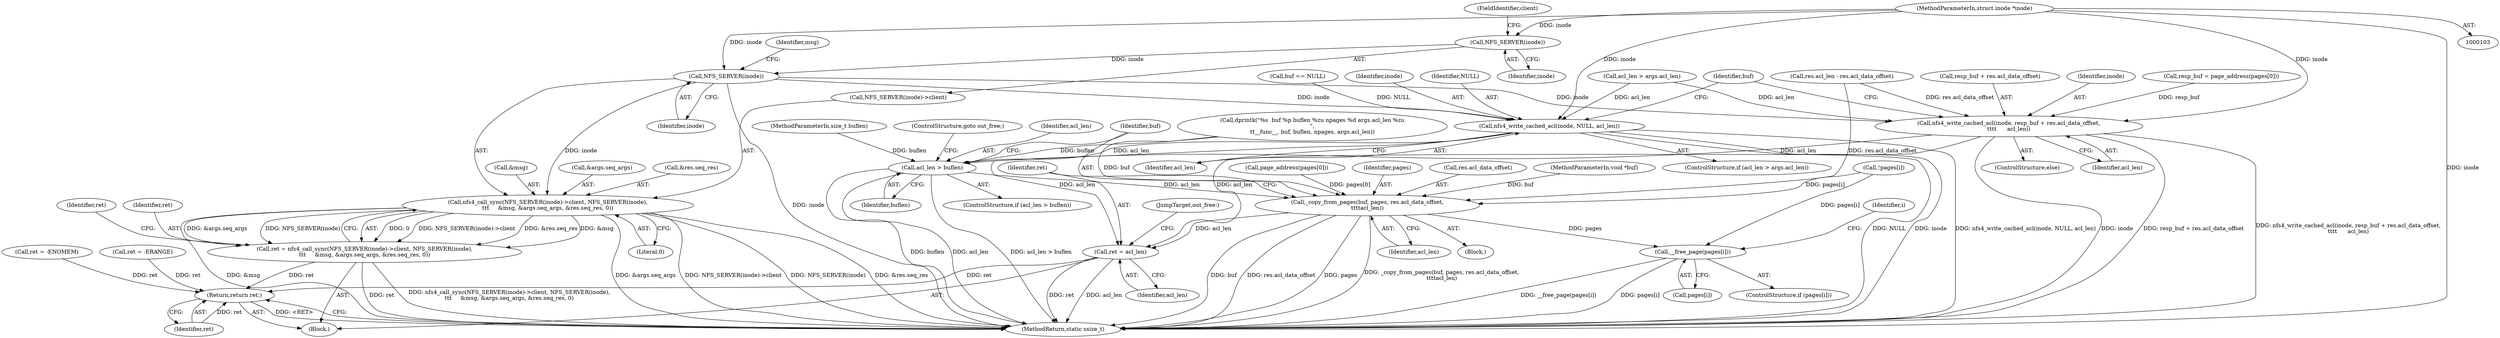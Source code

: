 digraph "0_linux_20e0fa98b751facf9a1101edaefbc19c82616a68@pointer" {
"1000222" [label="(Call,NFS_SERVER(inode))"];
"1000219" [label="(Call,NFS_SERVER(inode))"];
"1000104" [label="(MethodParameterIn,struct inode *inode)"];
"1000217" [label="(Call,nfs4_call_sync(NFS_SERVER(inode)->client, NFS_SERVER(inode),\n\t\t\t     &msg, &args.seq_args, &res.seq_res, 0))"];
"1000215" [label="(Call,ret = nfs4_call_sync(NFS_SERVER(inode)->client, NFS_SERVER(inode),\n\t\t\t     &msg, &args.seq_args, &res.seq_res, 0))"];
"1000314" [label="(Return,return ret;)"];
"1000253" [label="(Call,nfs4_write_cached_acl(inode, NULL, acl_len))"];
"1000274" [label="(Call,acl_len > buflen)"];
"1000278" [label="(Call,_copy_from_pages(buf, pages, res.acl_data_offset,\n\t\t\t\tacl_len))"];
"1000285" [label="(Call,ret = acl_len)"];
"1000302" [label="(Call,__free_page(pages[i]))"];
"1000258" [label="(Call,nfs4_write_cached_acl(inode, resp_buf + res.acl_data_offset,\n\t\t\t\t      acl_len))"];
"1000225" [label="(Identifier,msg)"];
"1000257" [label="(ControlStructure,else)"];
"1000275" [label="(Identifier,acl_len)"];
"1000217" [label="(Call,nfs4_call_sync(NFS_SERVER(inode)->client, NFS_SERVER(inode),\n\t\t\t     &msg, &args.seq_args, &res.seq_res, 0))"];
"1000104" [label="(MethodParameterIn,struct inode *inode)"];
"1000284" [label="(Identifier,acl_len)"];
"1000105" [label="(MethodParameterIn,void *buf)"];
"1000273" [label="(ControlStructure,if (acl_len > buflen))"];
"1000302" [label="(Call,__free_page(pages[i]))"];
"1000254" [label="(Identifier,inode)"];
"1000253" [label="(Call,nfs4_write_cached_acl(inode, NULL, acl_len))"];
"1000258" [label="(Call,nfs4_write_cached_acl(inode, resp_buf + res.acl_data_offset,\n\t\t\t\t      acl_len))"];
"1000234" [label="(Literal,0)"];
"1000286" [label="(Identifier,ret)"];
"1000202" [label="(Call,page_address(pages[0]))"];
"1000315" [label="(Identifier,ret)"];
"1000297" [label="(Identifier,i)"];
"1000216" [label="(Identifier,ret)"];
"1000219" [label="(Call,NFS_SERVER(inode))"];
"1000255" [label="(Identifier,NULL)"];
"1000223" [label="(Identifier,inode)"];
"1000218" [label="(Call,NFS_SERVER(inode)->client)"];
"1000236" [label="(Identifier,ret)"];
"1000314" [label="(Return,return ret;)"];
"1000316" [label="(MethodReturn,static ssize_t)"];
"1000157" [label="(Call,!pages[i])"];
"1000303" [label="(Call,pages[i])"];
"1000279" [label="(Identifier,buf)"];
"1000269" [label="(Call,ret = -ERANGE)"];
"1000114" [label="(Call,ret = -ENOMEM)"];
"1000220" [label="(Identifier,inode)"];
"1000224" [label="(Call,&msg)"];
"1000267" [label="(Identifier,buf)"];
"1000287" [label="(Identifier,acl_len)"];
"1000298" [label="(ControlStructure,if (pages[i]))"];
"1000265" [label="(Identifier,acl_len)"];
"1000200" [label="(Call,resp_buf = page_address(pages[0]))"];
"1000248" [label="(Call,acl_len > args.acl_len)"];
"1000280" [label="(Identifier,pages)"];
"1000106" [label="(MethodParameterIn,size_t buflen)"];
"1000221" [label="(FieldIdentifier,client)"];
"1000240" [label="(Call,res.acl_len - res.acl_data_offset)"];
"1000277" [label="(ControlStructure,goto out_free;)"];
"1000281" [label="(Call,res.acl_data_offset)"];
"1000260" [label="(Call,resp_buf + res.acl_data_offset)"];
"1000192" [label="(Call,buf == NULL)"];
"1000226" [label="(Call,&args.seq_args)"];
"1000256" [label="(Identifier,acl_len)"];
"1000259" [label="(Identifier,inode)"];
"1000288" [label="(JumpTarget,out_free:)"];
"1000107" [label="(Block,)"];
"1000276" [label="(Identifier,buflen)"];
"1000278" [label="(Call,_copy_from_pages(buf, pages, res.acl_data_offset,\n\t\t\t\tacl_len))"];
"1000206" [label="(Call,dprintk(\"%s  buf %p buflen %zu npages %d args.acl_len %zu\n\",\n\t\t__func__, buf, buflen, npages, args.acl_len))"];
"1000285" [label="(Call,ret = acl_len)"];
"1000215" [label="(Call,ret = nfs4_call_sync(NFS_SERVER(inode)->client, NFS_SERVER(inode),\n\t\t\t     &msg, &args.seq_args, &res.seq_res, 0))"];
"1000230" [label="(Call,&res.seq_res)"];
"1000268" [label="(Block,)"];
"1000247" [label="(ControlStructure,if (acl_len > args.acl_len))"];
"1000274" [label="(Call,acl_len > buflen)"];
"1000222" [label="(Call,NFS_SERVER(inode))"];
"1000222" -> "1000217"  [label="AST: "];
"1000222" -> "1000223"  [label="CFG: "];
"1000223" -> "1000222"  [label="AST: "];
"1000225" -> "1000222"  [label="CFG: "];
"1000222" -> "1000316"  [label="DDG: inode"];
"1000222" -> "1000217"  [label="DDG: inode"];
"1000219" -> "1000222"  [label="DDG: inode"];
"1000104" -> "1000222"  [label="DDG: inode"];
"1000222" -> "1000253"  [label="DDG: inode"];
"1000222" -> "1000258"  [label="DDG: inode"];
"1000219" -> "1000218"  [label="AST: "];
"1000219" -> "1000220"  [label="CFG: "];
"1000220" -> "1000219"  [label="AST: "];
"1000221" -> "1000219"  [label="CFG: "];
"1000104" -> "1000219"  [label="DDG: inode"];
"1000104" -> "1000103"  [label="AST: "];
"1000104" -> "1000316"  [label="DDG: inode"];
"1000104" -> "1000253"  [label="DDG: inode"];
"1000104" -> "1000258"  [label="DDG: inode"];
"1000217" -> "1000215"  [label="AST: "];
"1000217" -> "1000234"  [label="CFG: "];
"1000218" -> "1000217"  [label="AST: "];
"1000224" -> "1000217"  [label="AST: "];
"1000226" -> "1000217"  [label="AST: "];
"1000230" -> "1000217"  [label="AST: "];
"1000234" -> "1000217"  [label="AST: "];
"1000215" -> "1000217"  [label="CFG: "];
"1000217" -> "1000316"  [label="DDG: &args.seq_args"];
"1000217" -> "1000316"  [label="DDG: NFS_SERVER(inode)->client"];
"1000217" -> "1000316"  [label="DDG: NFS_SERVER(inode)"];
"1000217" -> "1000316"  [label="DDG: &res.seq_res"];
"1000217" -> "1000316"  [label="DDG: &msg"];
"1000217" -> "1000215"  [label="DDG: 0"];
"1000217" -> "1000215"  [label="DDG: NFS_SERVER(inode)->client"];
"1000217" -> "1000215"  [label="DDG: &res.seq_res"];
"1000217" -> "1000215"  [label="DDG: &msg"];
"1000217" -> "1000215"  [label="DDG: &args.seq_args"];
"1000217" -> "1000215"  [label="DDG: NFS_SERVER(inode)"];
"1000215" -> "1000107"  [label="AST: "];
"1000216" -> "1000215"  [label="AST: "];
"1000236" -> "1000215"  [label="CFG: "];
"1000215" -> "1000316"  [label="DDG: ret"];
"1000215" -> "1000316"  [label="DDG: nfs4_call_sync(NFS_SERVER(inode)->client, NFS_SERVER(inode),\n\t\t\t     &msg, &args.seq_args, &res.seq_res, 0)"];
"1000215" -> "1000314"  [label="DDG: ret"];
"1000314" -> "1000107"  [label="AST: "];
"1000314" -> "1000315"  [label="CFG: "];
"1000315" -> "1000314"  [label="AST: "];
"1000316" -> "1000314"  [label="CFG: "];
"1000314" -> "1000316"  [label="DDG: <RET>"];
"1000315" -> "1000314"  [label="DDG: ret"];
"1000285" -> "1000314"  [label="DDG: ret"];
"1000114" -> "1000314"  [label="DDG: ret"];
"1000269" -> "1000314"  [label="DDG: ret"];
"1000253" -> "1000247"  [label="AST: "];
"1000253" -> "1000256"  [label="CFG: "];
"1000254" -> "1000253"  [label="AST: "];
"1000255" -> "1000253"  [label="AST: "];
"1000256" -> "1000253"  [label="AST: "];
"1000267" -> "1000253"  [label="CFG: "];
"1000253" -> "1000316"  [label="DDG: nfs4_write_cached_acl(inode, NULL, acl_len)"];
"1000253" -> "1000316"  [label="DDG: NULL"];
"1000253" -> "1000316"  [label="DDG: inode"];
"1000192" -> "1000253"  [label="DDG: NULL"];
"1000248" -> "1000253"  [label="DDG: acl_len"];
"1000253" -> "1000274"  [label="DDG: acl_len"];
"1000253" -> "1000285"  [label="DDG: acl_len"];
"1000274" -> "1000273"  [label="AST: "];
"1000274" -> "1000276"  [label="CFG: "];
"1000275" -> "1000274"  [label="AST: "];
"1000276" -> "1000274"  [label="AST: "];
"1000277" -> "1000274"  [label="CFG: "];
"1000279" -> "1000274"  [label="CFG: "];
"1000274" -> "1000316"  [label="DDG: buflen"];
"1000274" -> "1000316"  [label="DDG: acl_len"];
"1000274" -> "1000316"  [label="DDG: acl_len > buflen"];
"1000258" -> "1000274"  [label="DDG: acl_len"];
"1000206" -> "1000274"  [label="DDG: buflen"];
"1000106" -> "1000274"  [label="DDG: buflen"];
"1000274" -> "1000278"  [label="DDG: acl_len"];
"1000278" -> "1000268"  [label="AST: "];
"1000278" -> "1000284"  [label="CFG: "];
"1000279" -> "1000278"  [label="AST: "];
"1000280" -> "1000278"  [label="AST: "];
"1000281" -> "1000278"  [label="AST: "];
"1000284" -> "1000278"  [label="AST: "];
"1000286" -> "1000278"  [label="CFG: "];
"1000278" -> "1000316"  [label="DDG: res.acl_data_offset"];
"1000278" -> "1000316"  [label="DDG: pages"];
"1000278" -> "1000316"  [label="DDG: _copy_from_pages(buf, pages, res.acl_data_offset,\n\t\t\t\tacl_len)"];
"1000278" -> "1000316"  [label="DDG: buf"];
"1000206" -> "1000278"  [label="DDG: buf"];
"1000105" -> "1000278"  [label="DDG: buf"];
"1000157" -> "1000278"  [label="DDG: pages[i]"];
"1000202" -> "1000278"  [label="DDG: pages[0]"];
"1000240" -> "1000278"  [label="DDG: res.acl_data_offset"];
"1000278" -> "1000285"  [label="DDG: acl_len"];
"1000278" -> "1000302"  [label="DDG: pages"];
"1000285" -> "1000107"  [label="AST: "];
"1000285" -> "1000287"  [label="CFG: "];
"1000286" -> "1000285"  [label="AST: "];
"1000287" -> "1000285"  [label="AST: "];
"1000288" -> "1000285"  [label="CFG: "];
"1000285" -> "1000316"  [label="DDG: ret"];
"1000285" -> "1000316"  [label="DDG: acl_len"];
"1000258" -> "1000285"  [label="DDG: acl_len"];
"1000302" -> "1000298"  [label="AST: "];
"1000302" -> "1000303"  [label="CFG: "];
"1000303" -> "1000302"  [label="AST: "];
"1000297" -> "1000302"  [label="CFG: "];
"1000302" -> "1000316"  [label="DDG: pages[i]"];
"1000302" -> "1000316"  [label="DDG: __free_page(pages[i])"];
"1000157" -> "1000302"  [label="DDG: pages[i]"];
"1000258" -> "1000257"  [label="AST: "];
"1000258" -> "1000265"  [label="CFG: "];
"1000259" -> "1000258"  [label="AST: "];
"1000260" -> "1000258"  [label="AST: "];
"1000265" -> "1000258"  [label="AST: "];
"1000267" -> "1000258"  [label="CFG: "];
"1000258" -> "1000316"  [label="DDG: inode"];
"1000258" -> "1000316"  [label="DDG: resp_buf + res.acl_data_offset"];
"1000258" -> "1000316"  [label="DDG: nfs4_write_cached_acl(inode, resp_buf + res.acl_data_offset,\n\t\t\t\t      acl_len)"];
"1000200" -> "1000258"  [label="DDG: resp_buf"];
"1000240" -> "1000258"  [label="DDG: res.acl_data_offset"];
"1000248" -> "1000258"  [label="DDG: acl_len"];
}
